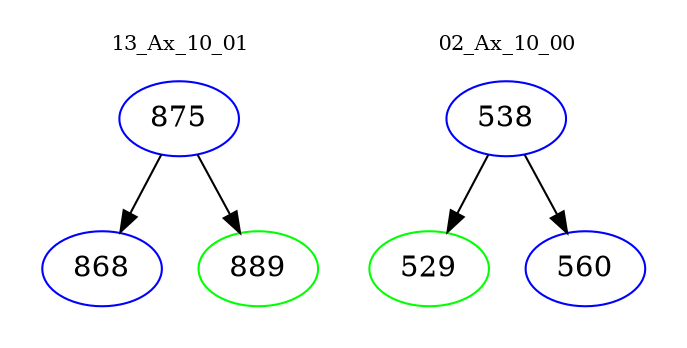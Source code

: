 digraph{
subgraph cluster_0 {
color = white
label = "13_Ax_10_01";
fontsize=10;
T0_875 [label="875", color="blue"]
T0_875 -> T0_868 [color="black"]
T0_868 [label="868", color="blue"]
T0_875 -> T0_889 [color="black"]
T0_889 [label="889", color="green"]
}
subgraph cluster_1 {
color = white
label = "02_Ax_10_00";
fontsize=10;
T1_538 [label="538", color="blue"]
T1_538 -> T1_529 [color="black"]
T1_529 [label="529", color="green"]
T1_538 -> T1_560 [color="black"]
T1_560 [label="560", color="blue"]
}
}

